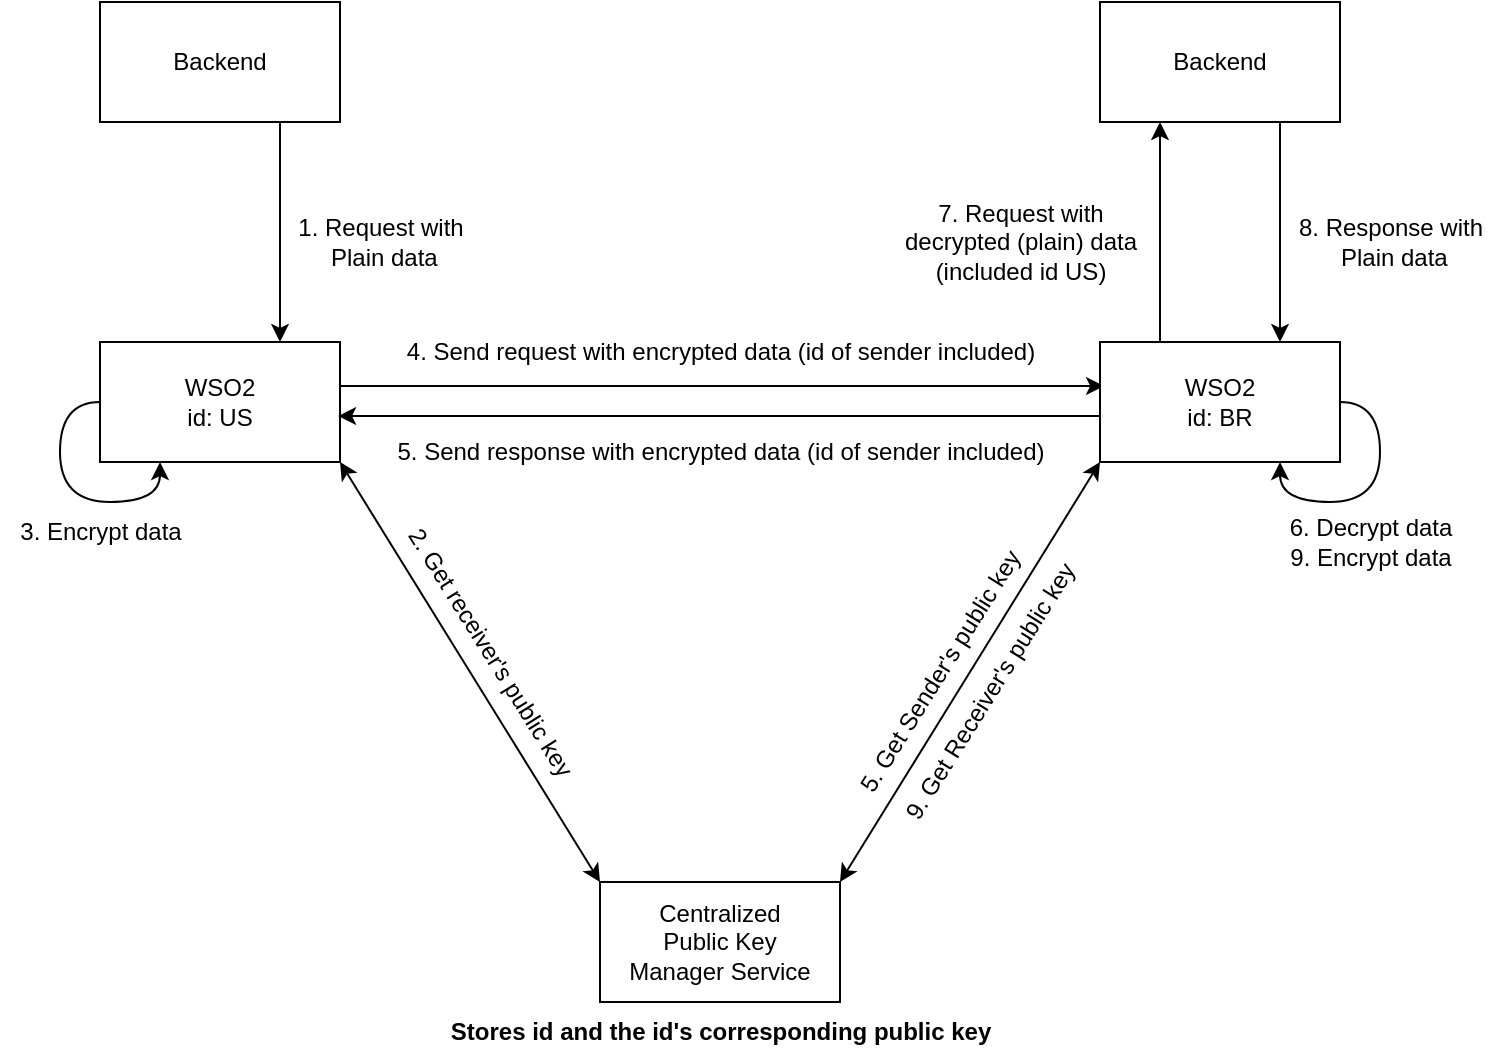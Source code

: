 <mxfile version="24.7.13">
  <diagram name="Page-1" id="oo597pJgYp1TrV0M0NB_">
    <mxGraphModel dx="1434" dy="752" grid="1" gridSize="10" guides="1" tooltips="1" connect="1" arrows="1" fold="1" page="1" pageScale="1" pageWidth="850" pageHeight="1100" math="0" shadow="0">
      <root>
        <mxCell id="0" />
        <mxCell id="1" parent="0" />
        <mxCell id="KMuXkZQok5yhQ_NeZ2Zq-11" style="edgeStyle=orthogonalEdgeStyle;rounded=0;orthogonalLoop=1;jettySize=auto;html=1;exitX=0.75;exitY=1;exitDx=0;exitDy=0;entryX=0.75;entryY=0;entryDx=0;entryDy=0;" edge="1" parent="1" source="KMuXkZQok5yhQ_NeZ2Zq-1" target="KMuXkZQok5yhQ_NeZ2Zq-4">
          <mxGeometry relative="1" as="geometry" />
        </mxCell>
        <mxCell id="KMuXkZQok5yhQ_NeZ2Zq-1" value="Backend" style="whiteSpace=wrap;html=1;" vertex="1" parent="1">
          <mxGeometry x="130" y="180" width="120" height="60" as="geometry" />
        </mxCell>
        <mxCell id="KMuXkZQok5yhQ_NeZ2Zq-28" style="edgeStyle=orthogonalEdgeStyle;rounded=0;orthogonalLoop=1;jettySize=auto;html=1;exitX=0.75;exitY=1;exitDx=0;exitDy=0;entryX=0.75;entryY=0;entryDx=0;entryDy=0;" edge="1" parent="1" source="KMuXkZQok5yhQ_NeZ2Zq-3" target="KMuXkZQok5yhQ_NeZ2Zq-5">
          <mxGeometry relative="1" as="geometry" />
        </mxCell>
        <mxCell id="KMuXkZQok5yhQ_NeZ2Zq-3" value="Backend" style="whiteSpace=wrap;html=1;" vertex="1" parent="1">
          <mxGeometry x="630" y="180" width="120" height="60" as="geometry" />
        </mxCell>
        <mxCell id="KMuXkZQok5yhQ_NeZ2Zq-8" style="edgeStyle=orthogonalEdgeStyle;rounded=0;orthogonalLoop=1;jettySize=auto;html=1;exitX=1;exitY=0.367;exitDx=0;exitDy=0;entryX=0.017;entryY=0.367;entryDx=0;entryDy=0;exitPerimeter=0;entryPerimeter=0;" edge="1" parent="1" source="KMuXkZQok5yhQ_NeZ2Zq-4" target="KMuXkZQok5yhQ_NeZ2Zq-5">
          <mxGeometry relative="1" as="geometry" />
        </mxCell>
        <mxCell id="KMuXkZQok5yhQ_NeZ2Zq-15" style="rounded=0;orthogonalLoop=1;jettySize=auto;html=1;exitX=1;exitY=1;exitDx=0;exitDy=0;entryX=0;entryY=0;entryDx=0;entryDy=0;startArrow=classic;startFill=1;" edge="1" parent="1" source="KMuXkZQok5yhQ_NeZ2Zq-4" target="KMuXkZQok5yhQ_NeZ2Zq-6">
          <mxGeometry relative="1" as="geometry" />
        </mxCell>
        <mxCell id="KMuXkZQok5yhQ_NeZ2Zq-4" value="&lt;span id=&quot;selected_text&quot;&gt;&lt;/span&gt;&lt;span id=&quot;selected_text&quot;&gt;&lt;/span&gt;WSO2&lt;div&gt;id: US&lt;/div&gt;" style="whiteSpace=wrap;html=1;" vertex="1" parent="1">
          <mxGeometry x="130" y="350" width="120" height="60" as="geometry" />
        </mxCell>
        <mxCell id="KMuXkZQok5yhQ_NeZ2Zq-19" style="edgeStyle=orthogonalEdgeStyle;rounded=0;orthogonalLoop=1;jettySize=auto;html=1;exitX=0.008;exitY=0.617;exitDx=0;exitDy=0;entryX=0.992;entryY=0.617;entryDx=0;entryDy=0;exitPerimeter=0;entryPerimeter=0;" edge="1" parent="1" source="KMuXkZQok5yhQ_NeZ2Zq-5" target="KMuXkZQok5yhQ_NeZ2Zq-4">
          <mxGeometry relative="1" as="geometry" />
        </mxCell>
        <mxCell id="KMuXkZQok5yhQ_NeZ2Zq-22" style="rounded=0;orthogonalLoop=1;jettySize=auto;html=1;exitX=0;exitY=1;exitDx=0;exitDy=0;entryX=1;entryY=0;entryDx=0;entryDy=0;startArrow=classic;startFill=1;" edge="1" parent="1" source="KMuXkZQok5yhQ_NeZ2Zq-5" target="KMuXkZQok5yhQ_NeZ2Zq-6">
          <mxGeometry relative="1" as="geometry" />
        </mxCell>
        <mxCell id="KMuXkZQok5yhQ_NeZ2Zq-26" style="edgeStyle=orthogonalEdgeStyle;rounded=0;orthogonalLoop=1;jettySize=auto;html=1;exitX=0.25;exitY=0;exitDx=0;exitDy=0;entryX=0.25;entryY=1;entryDx=0;entryDy=0;" edge="1" parent="1" source="KMuXkZQok5yhQ_NeZ2Zq-5" target="KMuXkZQok5yhQ_NeZ2Zq-3">
          <mxGeometry relative="1" as="geometry" />
        </mxCell>
        <mxCell id="KMuXkZQok5yhQ_NeZ2Zq-5" value="&lt;span id=&quot;selected_text&quot;&gt;&lt;/span&gt;&lt;span id=&quot;selected_text&quot;&gt;&lt;/span&gt;&lt;span id=&quot;selected_text&quot;&gt;&lt;/span&gt;&lt;span id=&quot;selected_text&quot;&gt;&lt;/span&gt;&lt;span id=&quot;selected_text&quot;&gt;&lt;/span&gt;&lt;span id=&quot;selected_text&quot;&gt;&lt;/span&gt;WSO2&lt;div&gt;id: BR&lt;/div&gt;" style="whiteSpace=wrap;html=1;" vertex="1" parent="1">
          <mxGeometry x="630" y="350" width="120" height="60" as="geometry" />
        </mxCell>
        <mxCell id="KMuXkZQok5yhQ_NeZ2Zq-6" value="Centralized&lt;br&gt;Public Key&lt;br&gt;Manager Service" style="whiteSpace=wrap;html=1;" vertex="1" parent="1">
          <mxGeometry x="380" y="620" width="120" height="60" as="geometry" />
        </mxCell>
        <mxCell id="KMuXkZQok5yhQ_NeZ2Zq-10" value="&lt;span id=&quot;selected_text&quot;&gt;&lt;/span&gt;&lt;span id=&quot;selected_text&quot;&gt;&lt;/span&gt;&lt;span id=&quot;selected_text&quot;&gt;&lt;/span&gt;1. Request with&lt;br&gt;&amp;nbsp;Plain data" style="text;html=1;align=center;verticalAlign=middle;resizable=0;points=[];autosize=1;strokeColor=none;fillColor=none;" vertex="1" parent="1">
          <mxGeometry x="215" y="280" width="110" height="40" as="geometry" />
        </mxCell>
        <mxCell id="KMuXkZQok5yhQ_NeZ2Zq-12" style="edgeStyle=orthogonalEdgeStyle;rounded=0;orthogonalLoop=1;jettySize=auto;html=1;exitX=0;exitY=0.5;exitDx=0;exitDy=0;entryX=0.25;entryY=1;entryDx=0;entryDy=0;curved=1;" edge="1" parent="1" source="KMuXkZQok5yhQ_NeZ2Zq-4" target="KMuXkZQok5yhQ_NeZ2Zq-4">
          <mxGeometry relative="1" as="geometry" />
        </mxCell>
        <mxCell id="KMuXkZQok5yhQ_NeZ2Zq-13" value="&lt;span id=&quot;selected_text&quot;&gt;&lt;/span&gt;3. Encrypt data" style="text;html=1;align=center;verticalAlign=middle;resizable=0;points=[];autosize=1;strokeColor=none;fillColor=none;" vertex="1" parent="1">
          <mxGeometry x="80" y="430" width="100" height="30" as="geometry" />
        </mxCell>
        <mxCell id="KMuXkZQok5yhQ_NeZ2Zq-14" value="&lt;span id=&quot;selected_text&quot;&gt;&lt;/span&gt;4. Send request with encrypted data (id of sender included)" style="text;html=1;align=center;verticalAlign=middle;resizable=0;points=[];autosize=1;strokeColor=none;fillColor=none;" vertex="1" parent="1">
          <mxGeometry x="270" y="340" width="340" height="30" as="geometry" />
        </mxCell>
        <mxCell id="KMuXkZQok5yhQ_NeZ2Zq-16" value="&lt;span id=&quot;selected_text&quot;&gt;&lt;/span&gt;&lt;span id=&quot;selected_text&quot;&gt;&lt;/span&gt;&lt;span id=&quot;selected_text&quot;&gt;&lt;/span&gt;&lt;span id=&quot;selected_text&quot;&gt;&lt;/span&gt;&lt;span id=&quot;selected_text&quot;&gt;&lt;/span&gt;&lt;span id=&quot;selected_text&quot;&gt;&lt;/span&gt;&lt;span id=&quot;selected_text&quot;&gt;&lt;/span&gt;&lt;span id=&quot;selected_text&quot;&gt;&lt;/span&gt;&lt;span id=&quot;selected_text&quot;&gt;&lt;/span&gt;&lt;span id=&quot;selected_text&quot;&gt;&lt;/span&gt;&lt;span id=&quot;selected_text&quot;&gt;&lt;/span&gt;&lt;span id=&quot;selected_text&quot;&gt;&lt;/span&gt;&lt;span id=&quot;selected_text&quot;&gt;&lt;/span&gt;&lt;span id=&quot;selected_text&quot;&gt;&lt;/span&gt;&lt;span id=&quot;selected_text&quot;&gt;&lt;/span&gt;&lt;span id=&quot;selected_text&quot;&gt;&lt;/span&gt;&lt;span id=&quot;selected_text&quot;&gt;&lt;/span&gt;&lt;span id=&quot;selected_text&quot;&gt;&lt;/span&gt;&lt;span id=&quot;selected_text&quot;&gt;&lt;/span&gt;&lt;span id=&quot;selected_text&quot;&gt;&lt;/span&gt;&lt;span id=&quot;selected_text&quot;&gt;&lt;/span&gt;2. Get receiver&#39;s public key" style="text;html=1;align=center;verticalAlign=middle;resizable=0;points=[];autosize=1;strokeColor=none;fillColor=none;rotation=58;" vertex="1" parent="1">
          <mxGeometry x="240" y="490" width="170" height="30" as="geometry" />
        </mxCell>
        <mxCell id="KMuXkZQok5yhQ_NeZ2Zq-20" value="&lt;span id=&quot;selected_text&quot;&gt;&lt;/span&gt;&lt;span id=&quot;selected_text&quot;&gt;&lt;/span&gt;&lt;span id=&quot;selected_text&quot;&gt;&lt;/span&gt;&lt;span id=&quot;selected_text&quot;&gt;&lt;/span&gt;&lt;span id=&quot;selected_text&quot;&gt;&lt;/span&gt;&lt;span id=&quot;selected_text&quot;&gt;&lt;/span&gt;&lt;span id=&quot;selected_text&quot;&gt;&lt;/span&gt;&lt;span id=&quot;selected_text&quot;&gt;&lt;/span&gt;&lt;span id=&quot;selected_text&quot;&gt;&lt;/span&gt;&lt;span id=&quot;selected_text&quot;&gt;&lt;/span&gt;&lt;span id=&quot;selected_text&quot;&gt;&lt;/span&gt;&lt;span id=&quot;selected_text&quot;&gt;&lt;/span&gt;&lt;span id=&quot;selected_text&quot;&gt;&lt;/span&gt;&lt;span id=&quot;selected_text&quot;&gt;&lt;/span&gt;&lt;span id=&quot;selected_text&quot;&gt;&lt;/span&gt;&lt;span id=&quot;selected_text&quot;&gt;&lt;/span&gt;&lt;span id=&quot;selected_text&quot;&gt;&lt;/span&gt;5. Send &lt;span id=&quot;selected_text&quot;&gt;&lt;/span&gt;response with encrypted data (id of &lt;span id=&quot;selected_text&quot;&gt;&lt;/span&gt;sender included)" style="text;html=1;align=center;verticalAlign=middle;resizable=0;points=[];autosize=1;strokeColor=none;fillColor=none;" vertex="1" parent="1">
          <mxGeometry x="265" y="390" width="350" height="30" as="geometry" />
        </mxCell>
        <mxCell id="KMuXkZQok5yhQ_NeZ2Zq-21" value="&lt;span id=&quot;selected_text&quot;&gt;&lt;/span&gt;&lt;span id=&quot;selected_text&quot;&gt;&lt;/span&gt;&lt;span id=&quot;selected_text&quot;&gt;&lt;/span&gt;&lt;span id=&quot;selected_text&quot;&gt;&lt;/span&gt;&lt;span id=&quot;selected_text&quot;&gt;&lt;/span&gt;&lt;span id=&quot;selected_text&quot;&gt;&lt;/span&gt;&lt;span id=&quot;selected_text&quot;&gt;&lt;/span&gt;Stores id and the id&#39;s corresponding public key" style="text;html=1;align=center;verticalAlign=middle;resizable=0;points=[];autosize=1;strokeColor=none;fillColor=none;fontStyle=1" vertex="1" parent="1">
          <mxGeometry x="305" y="680" width="270" height="30" as="geometry" />
        </mxCell>
        <mxCell id="KMuXkZQok5yhQ_NeZ2Zq-23" value="5. Get Sender&#39;s public key" style="text;html=1;align=center;verticalAlign=middle;resizable=0;points=[];autosize=1;strokeColor=none;fillColor=none;rotation=-58;" vertex="1" parent="1">
          <mxGeometry x="470" y="500" width="160" height="30" as="geometry" />
        </mxCell>
        <mxCell id="KMuXkZQok5yhQ_NeZ2Zq-24" style="edgeStyle=orthogonalEdgeStyle;rounded=0;orthogonalLoop=1;jettySize=auto;html=1;exitX=1;exitY=0.5;exitDx=0;exitDy=0;entryX=0.75;entryY=1;entryDx=0;entryDy=0;curved=1;" edge="1" parent="1" source="KMuXkZQok5yhQ_NeZ2Zq-5" target="KMuXkZQok5yhQ_NeZ2Zq-5">
          <mxGeometry relative="1" as="geometry" />
        </mxCell>
        <mxCell id="KMuXkZQok5yhQ_NeZ2Zq-25" value="&lt;span id=&quot;selected_text&quot;&gt;&lt;/span&gt;&lt;span id=&quot;selected_text&quot;&gt;&lt;/span&gt;&lt;span id=&quot;selected_text&quot;&gt;&lt;/span&gt;&lt;span id=&quot;selected_text&quot;&gt;&lt;/span&gt;6. &lt;span id=&quot;selected_text&quot;&gt;&lt;/span&gt;Decrypt data&lt;br&gt;&lt;div&gt;9. Encrypt data&lt;/div&gt;" style="text;html=1;align=center;verticalAlign=middle;resizable=0;points=[];autosize=1;strokeColor=none;fillColor=none;" vertex="1" parent="1">
          <mxGeometry x="715" y="430" width="100" height="40" as="geometry" />
        </mxCell>
        <mxCell id="KMuXkZQok5yhQ_NeZ2Zq-27" value="&lt;span id=&quot;selected_text&quot;&gt;&lt;/span&gt;&lt;span id=&quot;selected_text&quot;&gt;&lt;/span&gt;&lt;span id=&quot;selected_text&quot;&gt;&lt;/span&gt;&lt;span id=&quot;selected_text&quot;&gt;&lt;/span&gt;&lt;span id=&quot;selected_text&quot;&gt;&lt;/span&gt;&lt;span id=&quot;selected_text&quot;&gt;&lt;/span&gt;&lt;span id=&quot;selected_text&quot;&gt;&lt;/span&gt;&lt;span id=&quot;selected_text&quot;&gt;&lt;/span&gt;7. Request with&lt;br&gt;&lt;span id=&quot;selected_text&quot;&gt;&lt;/span&gt;decrypted (plain) data&lt;br&gt;(included id US)" style="text;html=1;align=center;verticalAlign=middle;resizable=0;points=[];autosize=1;strokeColor=none;fillColor=none;" vertex="1" parent="1">
          <mxGeometry x="520" y="270" width="140" height="60" as="geometry" />
        </mxCell>
        <mxCell id="KMuXkZQok5yhQ_NeZ2Zq-29" value="8. &lt;span id=&quot;selected_text&quot;&gt;&lt;/span&gt;Response with&lt;br&gt;&amp;nbsp;Plain data" style="text;html=1;align=center;verticalAlign=middle;resizable=0;points=[];autosize=1;strokeColor=none;fillColor=none;" vertex="1" parent="1">
          <mxGeometry x="715" y="280" width="120" height="40" as="geometry" />
        </mxCell>
        <mxCell id="KMuXkZQok5yhQ_NeZ2Zq-31" value="9. Get Receiver&#39;s public key" style="text;html=1;align=center;verticalAlign=middle;resizable=0;points=[];autosize=1;strokeColor=none;fillColor=none;rotation=-58;" vertex="1" parent="1">
          <mxGeometry x="490" y="510" width="170" height="30" as="geometry" />
        </mxCell>
      </root>
    </mxGraphModel>
  </diagram>
</mxfile>
